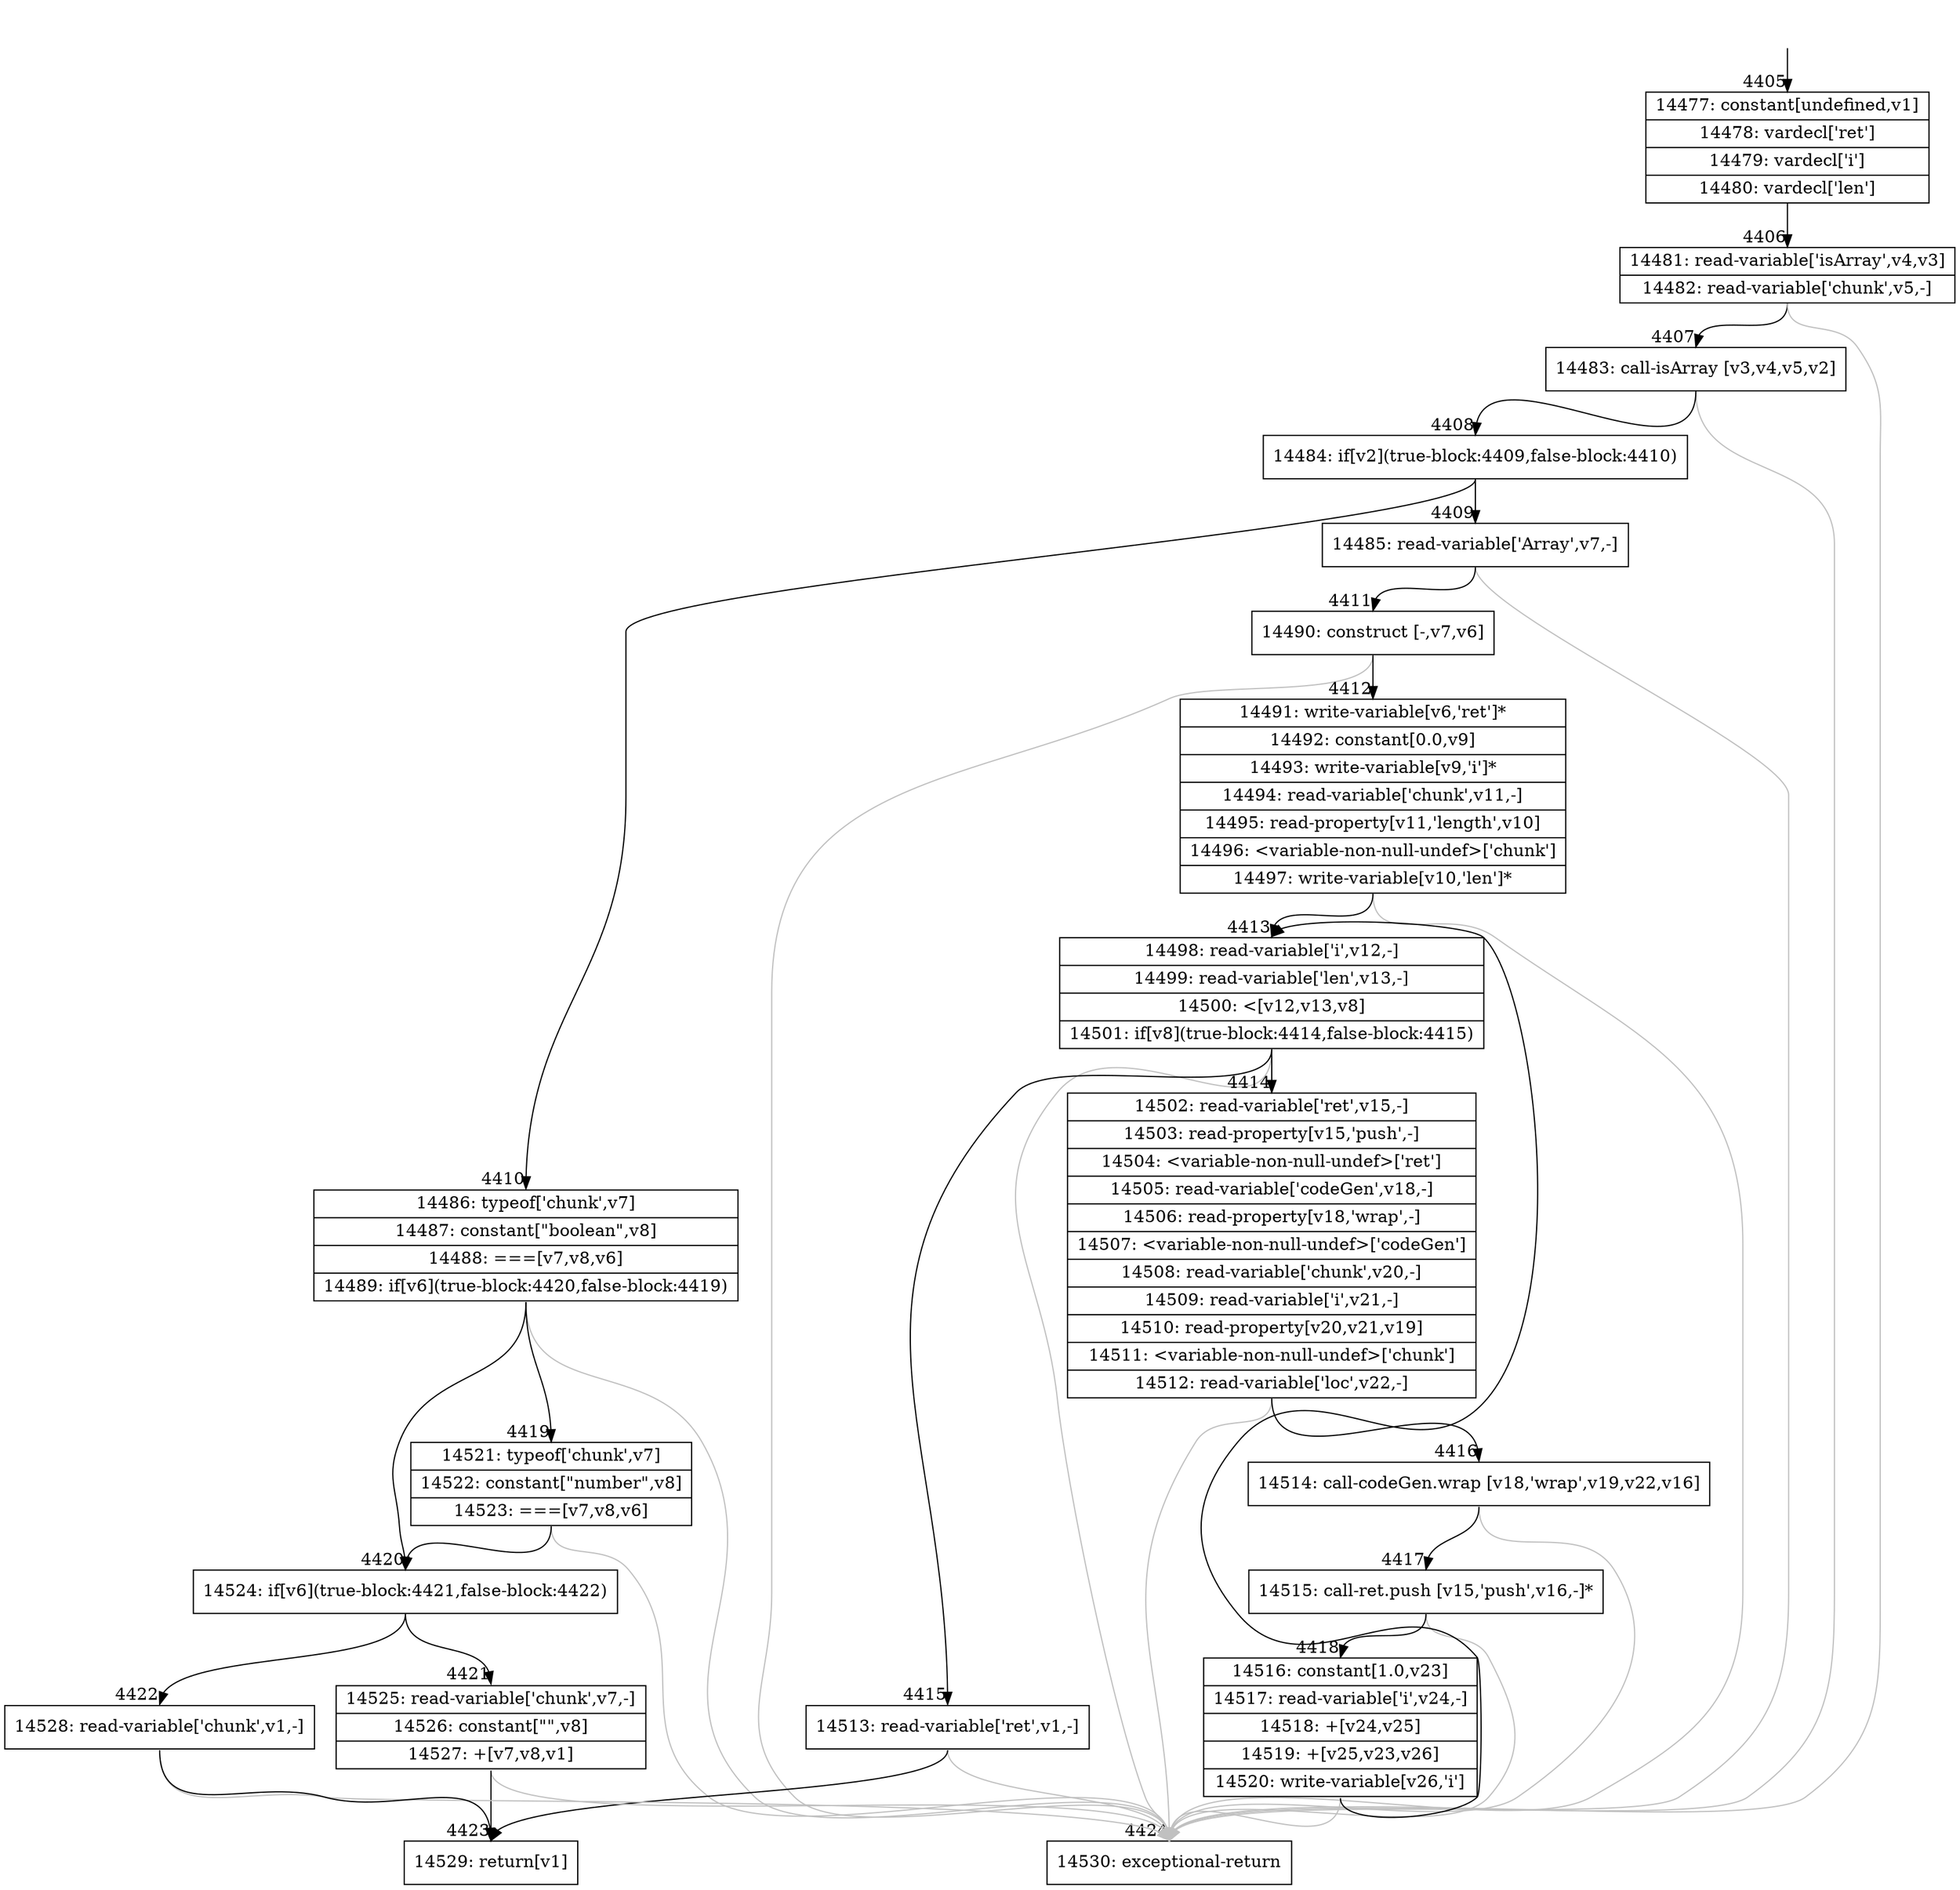 digraph {
rankdir="TD"
BB_entry189[shape=none,label=""];
BB_entry189 -> BB4405 [tailport=s, headport=n, headlabel="    4405"]
BB4405 [shape=record label="{14477: constant[undefined,v1]|14478: vardecl['ret']|14479: vardecl['i']|14480: vardecl['len']}" ] 
BB4405 -> BB4406 [tailport=s, headport=n, headlabel="      4406"]
BB4406 [shape=record label="{14481: read-variable['isArray',v4,v3]|14482: read-variable['chunk',v5,-]}" ] 
BB4406 -> BB4407 [tailport=s, headport=n, headlabel="      4407"]
BB4406 -> BB4424 [tailport=s, headport=n, color=gray, headlabel="      4424"]
BB4407 [shape=record label="{14483: call-isArray [v3,v4,v5,v2]}" ] 
BB4407 -> BB4408 [tailport=s, headport=n, headlabel="      4408"]
BB4407 -> BB4424 [tailport=s, headport=n, color=gray]
BB4408 [shape=record label="{14484: if[v2](true-block:4409,false-block:4410)}" ] 
BB4408 -> BB4409 [tailport=s, headport=n, headlabel="      4409"]
BB4408 -> BB4410 [tailport=s, headport=n, headlabel="      4410"]
BB4409 [shape=record label="{14485: read-variable['Array',v7,-]}" ] 
BB4409 -> BB4411 [tailport=s, headport=n, headlabel="      4411"]
BB4409 -> BB4424 [tailport=s, headport=n, color=gray]
BB4410 [shape=record label="{14486: typeof['chunk',v7]|14487: constant[\"boolean\",v8]|14488: ===[v7,v8,v6]|14489: if[v6](true-block:4420,false-block:4419)}" ] 
BB4410 -> BB4420 [tailport=s, headport=n, headlabel="      4420"]
BB4410 -> BB4419 [tailport=s, headport=n, headlabel="      4419"]
BB4410 -> BB4424 [tailport=s, headport=n, color=gray]
BB4411 [shape=record label="{14490: construct [-,v7,v6]}" ] 
BB4411 -> BB4412 [tailport=s, headport=n, headlabel="      4412"]
BB4411 -> BB4424 [tailport=s, headport=n, color=gray]
BB4412 [shape=record label="{14491: write-variable[v6,'ret']*|14492: constant[0.0,v9]|14493: write-variable[v9,'i']*|14494: read-variable['chunk',v11,-]|14495: read-property[v11,'length',v10]|14496: \<variable-non-null-undef\>['chunk']|14497: write-variable[v10,'len']*}" ] 
BB4412 -> BB4413 [tailport=s, headport=n, headlabel="      4413"]
BB4412 -> BB4424 [tailport=s, headport=n, color=gray]
BB4413 [shape=record label="{14498: read-variable['i',v12,-]|14499: read-variable['len',v13,-]|14500: \<[v12,v13,v8]|14501: if[v8](true-block:4414,false-block:4415)}" ] 
BB4413 -> BB4414 [tailport=s, headport=n, headlabel="      4414"]
BB4413 -> BB4415 [tailport=s, headport=n, headlabel="      4415"]
BB4413 -> BB4424 [tailport=s, headport=n, color=gray]
BB4414 [shape=record label="{14502: read-variable['ret',v15,-]|14503: read-property[v15,'push',-]|14504: \<variable-non-null-undef\>['ret']|14505: read-variable['codeGen',v18,-]|14506: read-property[v18,'wrap',-]|14507: \<variable-non-null-undef\>['codeGen']|14508: read-variable['chunk',v20,-]|14509: read-variable['i',v21,-]|14510: read-property[v20,v21,v19]|14511: \<variable-non-null-undef\>['chunk']|14512: read-variable['loc',v22,-]}" ] 
BB4414 -> BB4416 [tailport=s, headport=n, headlabel="      4416"]
BB4414 -> BB4424 [tailport=s, headport=n, color=gray]
BB4415 [shape=record label="{14513: read-variable['ret',v1,-]}" ] 
BB4415 -> BB4423 [tailport=s, headport=n, headlabel="      4423"]
BB4415 -> BB4424 [tailport=s, headport=n, color=gray]
BB4416 [shape=record label="{14514: call-codeGen.wrap [v18,'wrap',v19,v22,v16]}" ] 
BB4416 -> BB4417 [tailport=s, headport=n, headlabel="      4417"]
BB4416 -> BB4424 [tailport=s, headport=n, color=gray]
BB4417 [shape=record label="{14515: call-ret.push [v15,'push',v16,-]*}" ] 
BB4417 -> BB4418 [tailport=s, headport=n, headlabel="      4418"]
BB4417 -> BB4424 [tailport=s, headport=n, color=gray]
BB4418 [shape=record label="{14516: constant[1.0,v23]|14517: read-variable['i',v24,-]|14518: +[v24,v25]|14519: +[v25,v23,v26]|14520: write-variable[v26,'i']}" ] 
BB4418 -> BB4413 [tailport=s, headport=n]
BB4418 -> BB4424 [tailport=s, headport=n, color=gray]
BB4419 [shape=record label="{14521: typeof['chunk',v7]|14522: constant[\"number\",v8]|14523: ===[v7,v8,v6]}" ] 
BB4419 -> BB4420 [tailport=s, headport=n]
BB4419 -> BB4424 [tailport=s, headport=n, color=gray]
BB4420 [shape=record label="{14524: if[v6](true-block:4421,false-block:4422)}" ] 
BB4420 -> BB4421 [tailport=s, headport=n, headlabel="      4421"]
BB4420 -> BB4422 [tailport=s, headport=n, headlabel="      4422"]
BB4421 [shape=record label="{14525: read-variable['chunk',v7,-]|14526: constant[\"\",v8]|14527: +[v7,v8,v1]}" ] 
BB4421 -> BB4423 [tailport=s, headport=n]
BB4421 -> BB4424 [tailport=s, headport=n, color=gray]
BB4422 [shape=record label="{14528: read-variable['chunk',v1,-]}" ] 
BB4422 -> BB4423 [tailport=s, headport=n]
BB4422 -> BB4424 [tailport=s, headport=n, color=gray]
BB4423 [shape=record label="{14529: return[v1]}" ] 
BB4424 [shape=record label="{14530: exceptional-return}" ] 
//#$~ 2503
}
